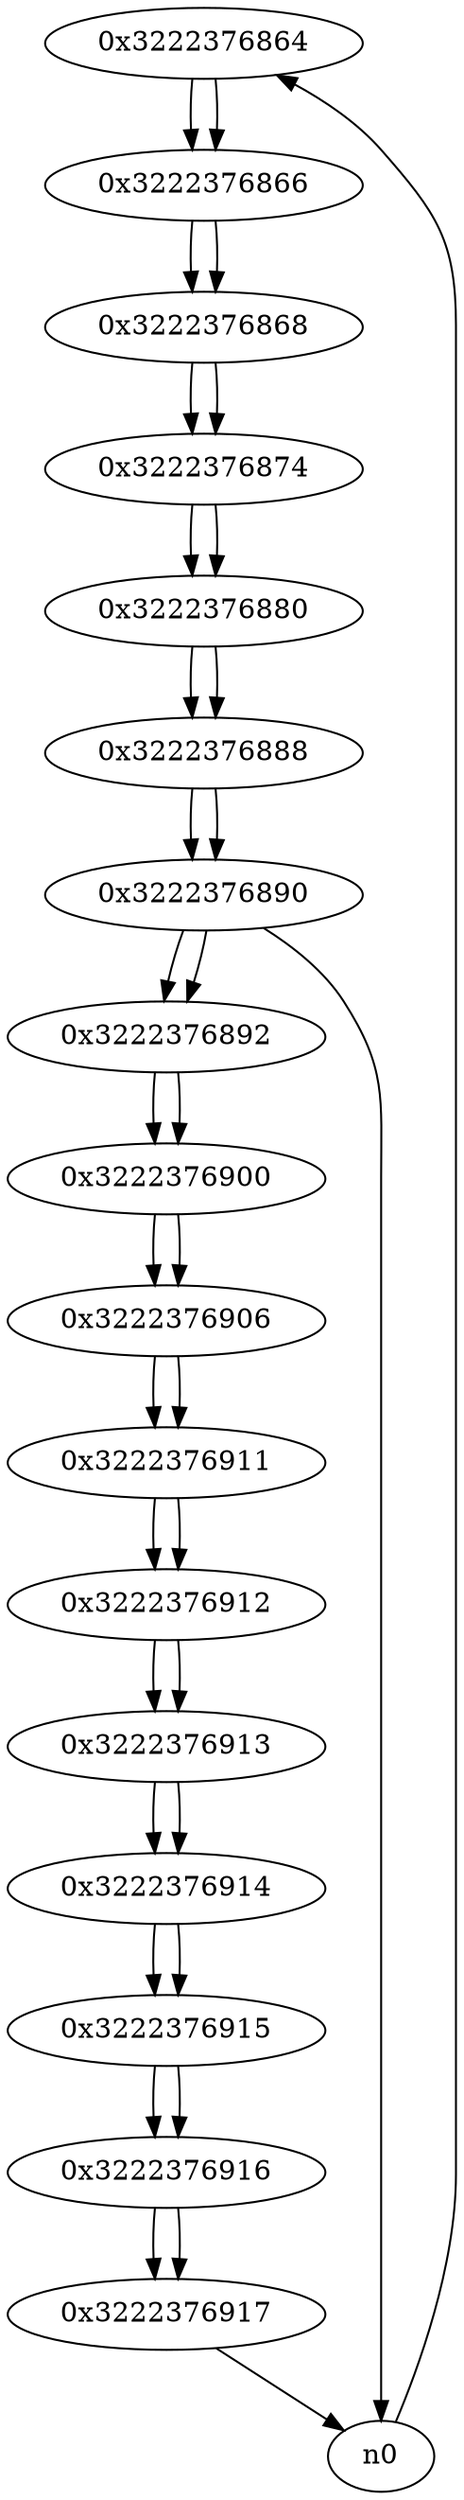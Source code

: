 digraph G{
/* nodes */
  n1 [label="0x3222376864"]
  n2 [label="0x3222376866"]
  n3 [label="0x3222376868"]
  n4 [label="0x3222376874"]
  n5 [label="0x3222376880"]
  n6 [label="0x3222376888"]
  n7 [label="0x3222376890"]
  n8 [label="0x3222376892"]
  n9 [label="0x3222376900"]
  n10 [label="0x3222376906"]
  n11 [label="0x3222376911"]
  n12 [label="0x3222376912"]
  n13 [label="0x3222376913"]
  n14 [label="0x3222376914"]
  n15 [label="0x3222376915"]
  n16 [label="0x3222376916"]
  n17 [label="0x3222376917"]
/* edges */
n1 -> n2;
n0 -> n1;
n2 -> n3;
n1 -> n2;
n3 -> n4;
n2 -> n3;
n4 -> n5;
n3 -> n4;
n5 -> n6;
n4 -> n5;
n6 -> n7;
n5 -> n6;
n7 -> n8;
n7 -> n0;
n6 -> n7;
n8 -> n9;
n7 -> n8;
n9 -> n10;
n8 -> n9;
n10 -> n11;
n9 -> n10;
n11 -> n12;
n10 -> n11;
n12 -> n13;
n11 -> n12;
n13 -> n14;
n12 -> n13;
n14 -> n15;
n13 -> n14;
n15 -> n16;
n14 -> n15;
n16 -> n17;
n15 -> n16;
n17 -> n0;
n16 -> n17;
}
